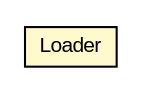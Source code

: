 #!/usr/local/bin/dot
#
# Class diagram 
# Generated by UMLGraph version R5_6-24-gf6e263 (http://www.umlgraph.org/)
#

digraph G {
	edge [fontname="arial",fontsize=10,labelfontname="arial",labelfontsize=10];
	node [fontname="arial",fontsize=10,shape=plaintext];
	nodesep=0.25;
	ranksep=0.5;
	// Loader
	c120 [label=<<table title="Loader" border="0" cellborder="1" cellspacing="0" cellpadding="2" port="p" bgcolor="lemonChiffon" href="./Loader.html">
		<tr><td><table border="0" cellspacing="0" cellpadding="1">
<tr><td align="center" balign="center"> Loader </td></tr>
		</table></td></tr>
		</table>>, URL="./Loader.html", fontname="arial", fontcolor="black", fontsize=10.0];
}

